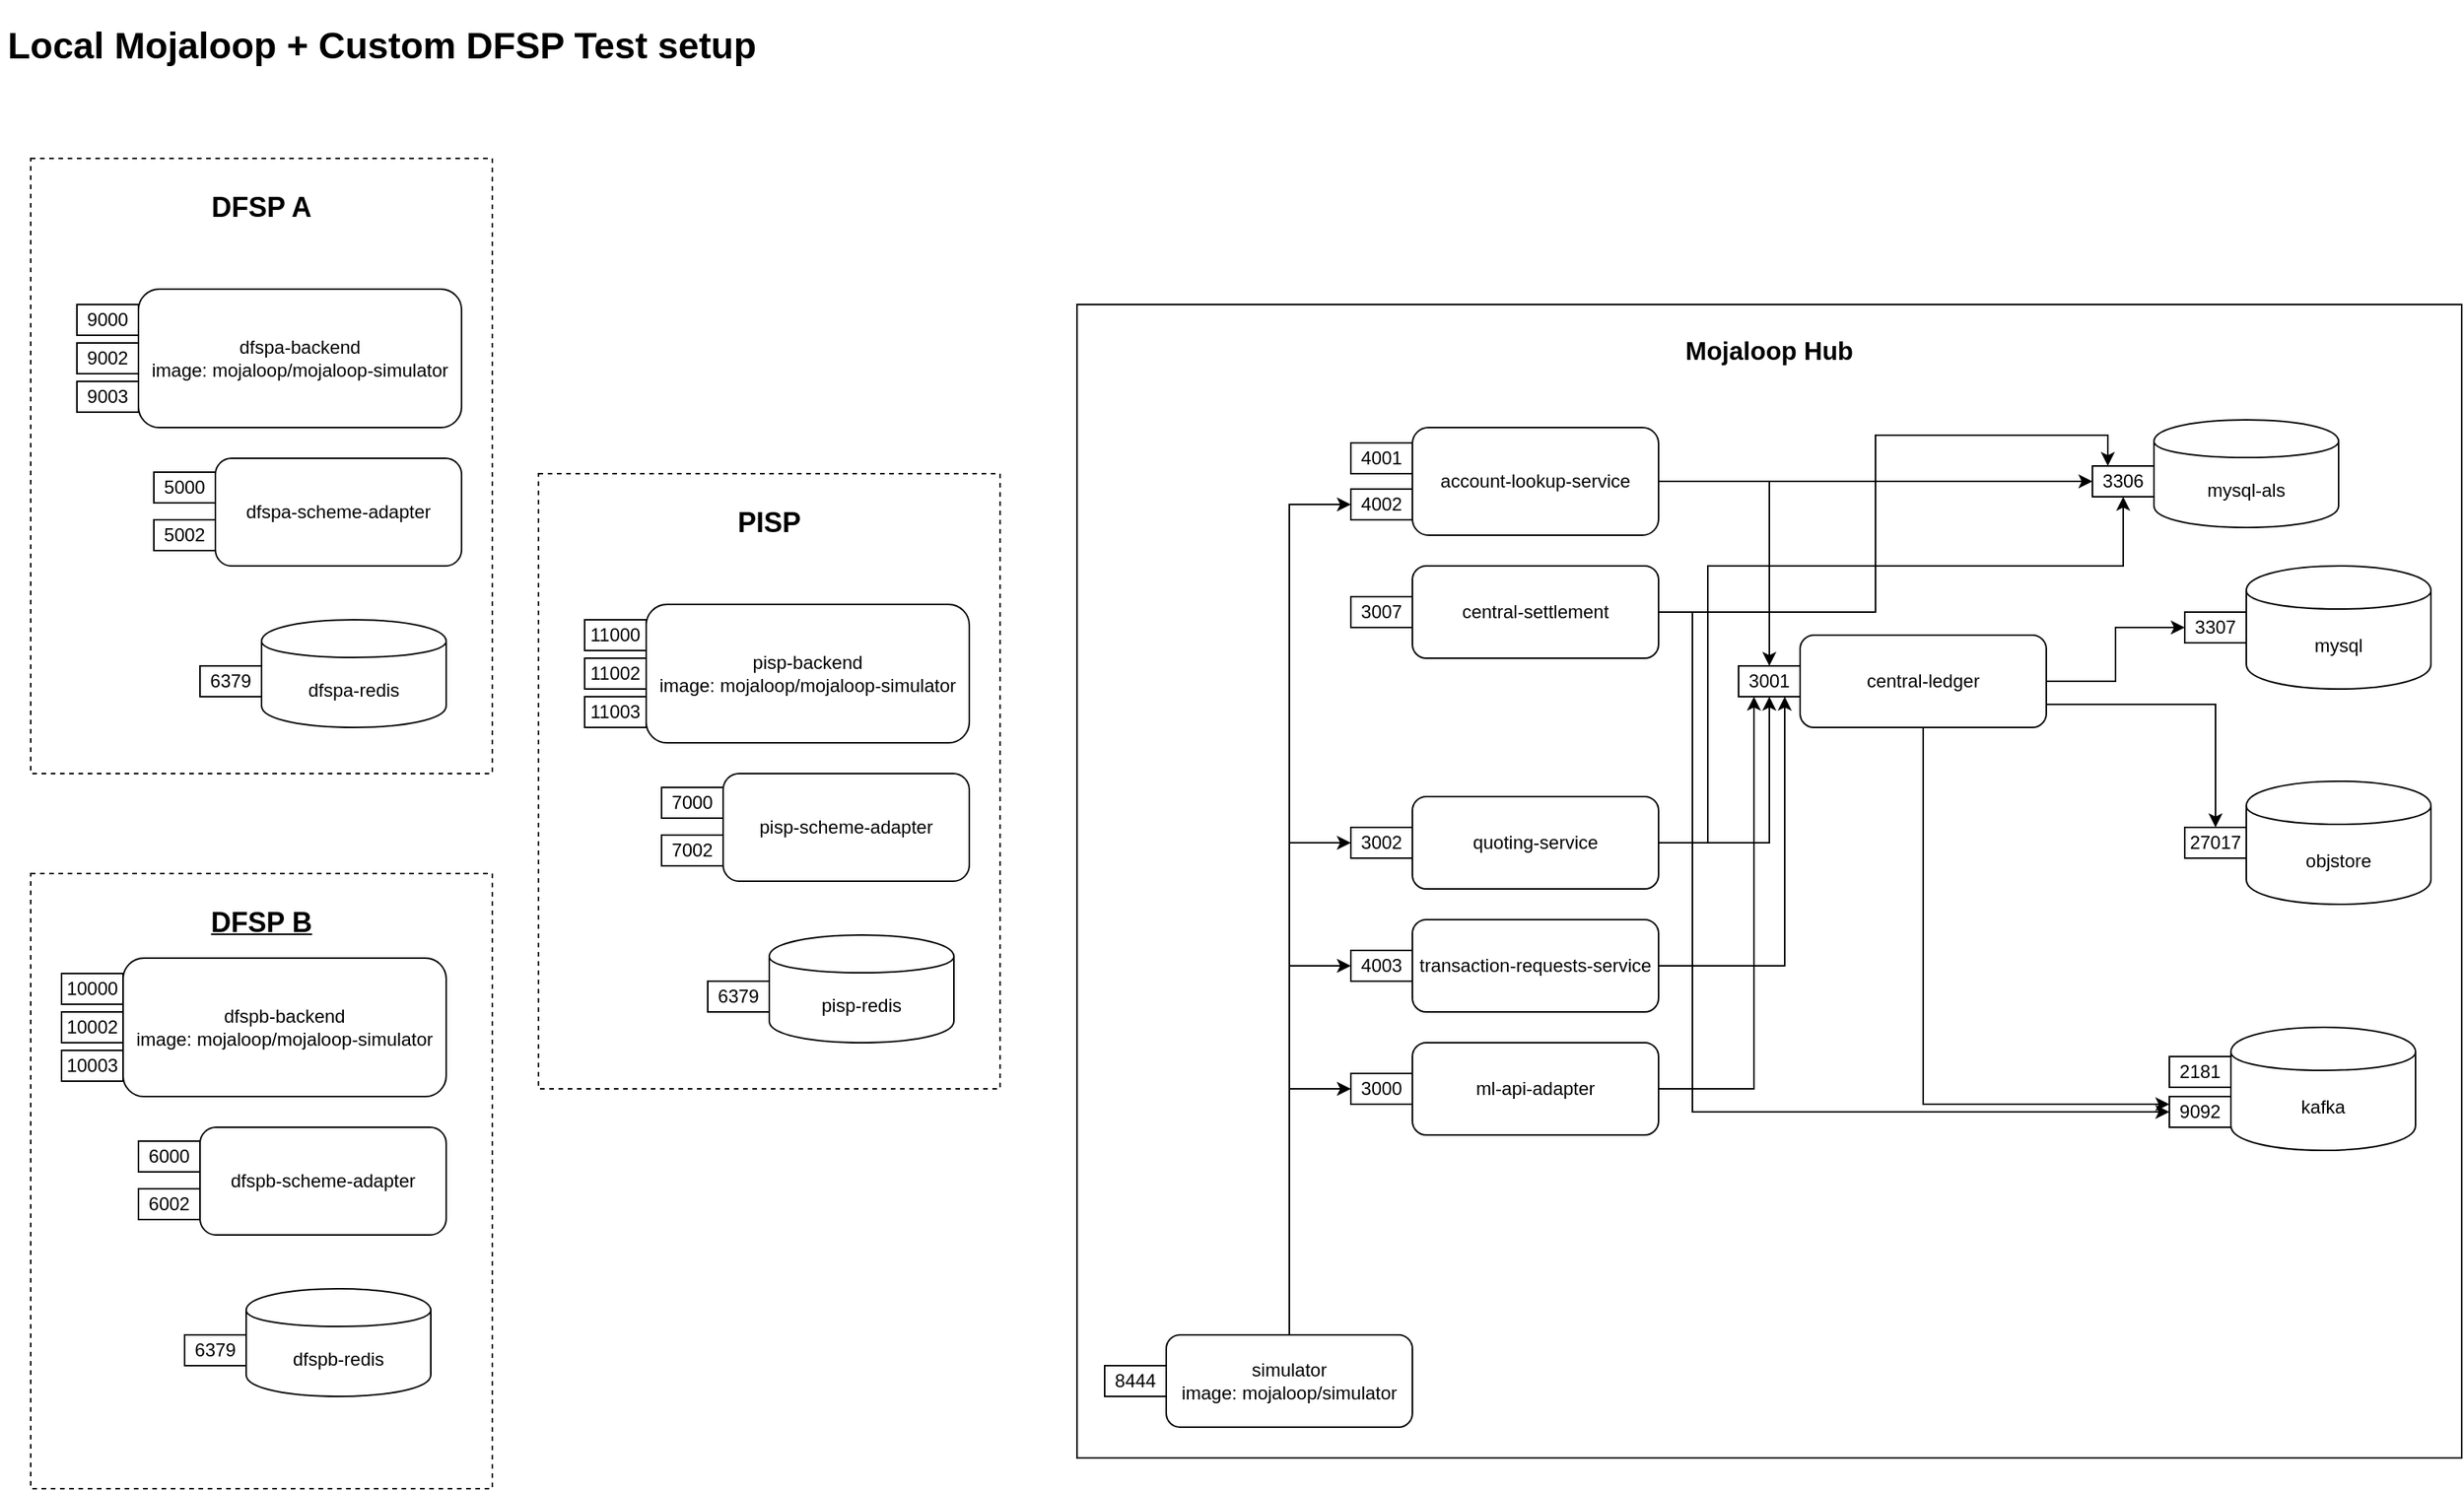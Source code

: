 <mxfile version="13.1.3">
    <diagram id="eKDzqhm_pTUGiahqyf1W" name="Page-1">
        <mxGraphModel dx="1392" dy="1585" grid="1" gridSize="10" guides="1" tooltips="1" connect="1" arrows="1" fold="1" page="0" pageScale="1" pageWidth="1654" pageHeight="1169" math="0" shadow="0">
            <root>
                <mxCell id="0"/>
                <mxCell id="1" parent="0"/>
                <mxCell id="2" value="&lt;h1&gt;&lt;span&gt;Local Mojaloop + Custom DFSP Test setup&lt;/span&gt;&lt;/h1&gt;" style="text;html=1;strokeColor=none;fillColor=none;spacing=5;spacingTop=-20;whiteSpace=wrap;overflow=hidden;rounded=0;" parent="1" vertex="1">
                    <mxGeometry x="40" y="42" width="580" height="40" as="geometry"/>
                </mxCell>
                <mxCell id="6" value="&lt;h2&gt;Mojaloop Hub&lt;/h2&gt;" style="rounded=0;whiteSpace=wrap;html=1;align=center;verticalAlign=top;fontSize=11;endArrow=classic;" parent="1" vertex="1">
                    <mxGeometry x="740" y="230" width="900" height="750" as="geometry"/>
                </mxCell>
                <mxCell id="32" value="" style="edgeStyle=orthogonalEdgeStyle;rounded=0;orthogonalLoop=1;jettySize=auto;html=1;entryX=0.5;entryY=0;entryDx=0;entryDy=0;exitX=1;exitY=0.5;exitDx=0;exitDy=0;" parent="1" source="7" target="20" edge="1">
                    <mxGeometry relative="1" as="geometry">
                        <mxPoint x="1080" y="345" as="targetPoint"/>
                    </mxGeometry>
                </mxCell>
                <mxCell id="28" value="" style="group" parent="1" vertex="1" connectable="0">
                    <mxGeometry x="1460" y="400" width="160" height="80" as="geometry"/>
                </mxCell>
                <mxCell id="24" value="mysql" style="shape=cylinder;whiteSpace=wrap;html=1;boundedLbl=1;backgroundOutline=1;rounded=0;align=center;" parent="28" vertex="1">
                    <mxGeometry x="40" width="120" height="80" as="geometry"/>
                </mxCell>
                <mxCell id="26" value="3307" style="rounded=0;whiteSpace=wrap;html=1;align=center;" parent="28" vertex="1">
                    <mxGeometry y="30" width="40" height="20" as="geometry"/>
                </mxCell>
                <mxCell id="33" value="" style="group" parent="1" vertex="1" connectable="0">
                    <mxGeometry x="918" y="310" width="200" height="70" as="geometry"/>
                </mxCell>
                <mxCell id="7" value="account-lookup-service" style="rounded=1;whiteSpace=wrap;html=1;align=center;" parent="33" vertex="1">
                    <mxGeometry x="40" width="160" height="70" as="geometry"/>
                </mxCell>
                <mxCell id="29" value="4001" style="rounded=0;whiteSpace=wrap;html=1;align=center;" parent="33" vertex="1">
                    <mxGeometry y="10" width="40" height="20" as="geometry"/>
                </mxCell>
                <mxCell id="30" value="4002" style="rounded=0;whiteSpace=wrap;html=1;align=center;" parent="33" vertex="1">
                    <mxGeometry y="40" width="40" height="20" as="geometry"/>
                </mxCell>
                <mxCell id="36" value="" style="edgeStyle=orthogonalEdgeStyle;rounded=0;orthogonalLoop=1;jettySize=auto;html=1;entryX=0;entryY=0.5;entryDx=0;entryDy=0;" parent="1" source="9" target="26" edge="1">
                    <mxGeometry relative="1" as="geometry">
                        <mxPoint x="1385" y="475" as="targetPoint"/>
                    </mxGeometry>
                </mxCell>
                <mxCell id="37" style="edgeStyle=orthogonalEdgeStyle;rounded=0;orthogonalLoop=1;jettySize=auto;html=1;entryX=0;entryY=0.5;entryDx=0;entryDy=0;" parent="1" source="7" target="34" edge="1">
                    <mxGeometry relative="1" as="geometry"/>
                </mxCell>
                <mxCell id="39" value="" style="group" parent="1" vertex="1" connectable="0">
                    <mxGeometry x="1400" y="305" width="160" height="70" as="geometry"/>
                </mxCell>
                <mxCell id="25" value="mysql-als" style="shape=cylinder;whiteSpace=wrap;html=1;boundedLbl=1;backgroundOutline=1;rounded=0;align=center;" parent="39" vertex="1">
                    <mxGeometry x="40" width="120" height="70" as="geometry"/>
                </mxCell>
                <mxCell id="34" value="3306" style="rounded=0;whiteSpace=wrap;html=1;align=center;" parent="39" vertex="1">
                    <mxGeometry y="30" width="40" height="20" as="geometry"/>
                </mxCell>
                <mxCell id="45" value="" style="group" parent="1" vertex="1" connectable="0">
                    <mxGeometry x="918" y="550" width="200" height="60" as="geometry"/>
                </mxCell>
                <mxCell id="48" value="" style="group" parent="45" vertex="1" connectable="0">
                    <mxGeometry width="200" height="60" as="geometry"/>
                </mxCell>
                <mxCell id="15" value="quoting-service" style="rounded=1;whiteSpace=wrap;html=1;align=center;" parent="48" vertex="1">
                    <mxGeometry x="40" width="160" height="60" as="geometry"/>
                </mxCell>
                <mxCell id="21" value="3002" style="rounded=0;whiteSpace=wrap;html=1;align=center;" parent="48" vertex="1">
                    <mxGeometry y="20" width="40" height="20" as="geometry"/>
                </mxCell>
                <mxCell id="47" value="" style="group" parent="1" vertex="1" connectable="0">
                    <mxGeometry x="918" y="710" width="200" height="60" as="geometry"/>
                </mxCell>
                <mxCell id="50" value="" style="group" parent="47" vertex="1" connectable="0">
                    <mxGeometry width="200" height="60" as="geometry"/>
                </mxCell>
                <mxCell id="8" value="ml-api-adapter" style="rounded=1;whiteSpace=wrap;html=1;align=center;" parent="50" vertex="1">
                    <mxGeometry x="40" width="160" height="60" as="geometry"/>
                </mxCell>
                <mxCell id="23" value="3000" style="rounded=0;whiteSpace=wrap;html=1;align=center;" parent="50" vertex="1">
                    <mxGeometry y="20" width="40" height="20" as="geometry"/>
                </mxCell>
                <mxCell id="49" value="" style="group" parent="1" vertex="1" connectable="0">
                    <mxGeometry x="918" y="630" width="200" height="60" as="geometry"/>
                </mxCell>
                <mxCell id="46" value="" style="group" parent="49" vertex="1" connectable="0">
                    <mxGeometry width="200" height="60" as="geometry"/>
                </mxCell>
                <mxCell id="17" value="transaction-requests-service" style="rounded=1;whiteSpace=wrap;html=1;align=center;" parent="46" vertex="1">
                    <mxGeometry x="40" width="160" height="60" as="geometry"/>
                </mxCell>
                <mxCell id="44" value="4003" style="rounded=0;whiteSpace=wrap;html=1;align=center;" parent="46" vertex="1">
                    <mxGeometry y="20" width="40" height="20" as="geometry"/>
                </mxCell>
                <mxCell id="51" value="" style="group" parent="1" vertex="1" connectable="0">
                    <mxGeometry x="918" y="400" width="200" height="60" as="geometry"/>
                </mxCell>
                <mxCell id="11" value="central-settlement" style="rounded=1;whiteSpace=wrap;html=1;align=center;" parent="51" vertex="1">
                    <mxGeometry x="40" width="160" height="60" as="geometry"/>
                </mxCell>
                <mxCell id="43" value="3007" style="rounded=0;whiteSpace=wrap;html=1;align=center;" parent="51" vertex="1">
                    <mxGeometry y="20" width="40" height="20" as="geometry"/>
                </mxCell>
                <mxCell id="55" value="" style="group;fontStyle=4" parent="1" vertex="1" connectable="0">
                    <mxGeometry x="758" y="900" width="200" height="60" as="geometry"/>
                </mxCell>
                <mxCell id="60" style="edgeStyle=orthogonalEdgeStyle;rounded=0;orthogonalLoop=1;jettySize=auto;html=1;entryX=0;entryY=0.5;entryDx=0;entryDy=0;" parent="1" source="57" target="21" edge="1">
                    <mxGeometry relative="1" as="geometry"/>
                </mxCell>
                <mxCell id="61" style="edgeStyle=orthogonalEdgeStyle;rounded=0;orthogonalLoop=1;jettySize=auto;html=1;entryX=0;entryY=0.5;entryDx=0;entryDy=0;" parent="1" source="57" target="30" edge="1">
                    <mxGeometry relative="1" as="geometry"/>
                </mxCell>
                <mxCell id="84" value="" style="group" parent="1" vertex="1" connectable="0">
                    <mxGeometry x="60" y="135" width="300" height="400" as="geometry"/>
                </mxCell>
                <mxCell id="3" value="&lt;h2&gt;DFSP A&lt;/h2&gt;" style="rounded=0;whiteSpace=wrap;html=1;verticalAlign=top;dashed=1;" parent="84" vertex="1">
                    <mxGeometry width="300" height="400" as="geometry"/>
                </mxCell>
                <mxCell id="67" value="" style="group" parent="84" vertex="1" connectable="0">
                    <mxGeometry x="110" y="300" width="160" height="70" as="geometry"/>
                </mxCell>
                <mxCell id="68" value="dfspa-redis" style="shape=cylinder;whiteSpace=wrap;html=1;boundedLbl=1;backgroundOutline=1;rounded=0;align=center;" parent="67" vertex="1">
                    <mxGeometry x="40" width="120" height="70" as="geometry"/>
                </mxCell>
                <mxCell id="69" value="6379" style="rounded=0;whiteSpace=wrap;html=1;align=center;" parent="67" vertex="1">
                    <mxGeometry y="30" width="40" height="20" as="geometry"/>
                </mxCell>
                <mxCell id="77" value="" style="group" parent="84" vertex="1" connectable="0">
                    <mxGeometry x="80" y="195" width="200" height="70" as="geometry"/>
                </mxCell>
                <mxCell id="72" value="dfspa-scheme-adapter" style="rounded=1;whiteSpace=wrap;html=1;align=center;fontStyle=0" parent="77" vertex="1">
                    <mxGeometry x="40" width="160" height="70" as="geometry"/>
                </mxCell>
                <mxCell id="73" value="5000" style="rounded=0;whiteSpace=wrap;html=1;align=center;" parent="77" vertex="1">
                    <mxGeometry y="9" width="40" height="20" as="geometry"/>
                </mxCell>
                <mxCell id="75" value="5002" style="rounded=0;whiteSpace=wrap;html=1;align=center;" parent="77" vertex="1">
                    <mxGeometry y="40" width="40" height="20" as="geometry"/>
                </mxCell>
                <mxCell id="80" value="dfspa-backend&lt;br&gt;image: mojaloop/mojaloop-simulator" style="rounded=1;whiteSpace=wrap;html=1;align=center;" parent="84" vertex="1">
                    <mxGeometry x="70" y="85" width="210" height="90" as="geometry"/>
                </mxCell>
                <mxCell id="81" value="9000" style="rounded=0;whiteSpace=wrap;html=1;align=center;" parent="84" vertex="1">
                    <mxGeometry x="30" y="95" width="40" height="20" as="geometry"/>
                </mxCell>
                <mxCell id="82" value="9002" style="rounded=0;whiteSpace=wrap;html=1;align=center;" parent="84" vertex="1">
                    <mxGeometry x="30" y="120" width="40" height="20" as="geometry"/>
                </mxCell>
                <mxCell id="83" value="9003" style="rounded=0;whiteSpace=wrap;html=1;align=center;" parent="84" vertex="1">
                    <mxGeometry x="30" y="145" width="40" height="20" as="geometry"/>
                </mxCell>
                <mxCell id="86" value="&lt;h2&gt;DFSP B&lt;/h2&gt;" style="rounded=0;whiteSpace=wrap;html=1;verticalAlign=top;dashed=1;fontStyle=4" parent="1" vertex="1">
                    <mxGeometry x="60" y="600" width="300" height="400" as="geometry"/>
                </mxCell>
                <mxCell id="87" value="" style="group" parent="1" vertex="1" connectable="0">
                    <mxGeometry x="160" y="870" width="160" height="70" as="geometry"/>
                </mxCell>
                <mxCell id="88" value="dfspb-redis" style="shape=cylinder;whiteSpace=wrap;html=1;boundedLbl=1;backgroundOutline=1;rounded=0;align=center;" parent="87" vertex="1">
                    <mxGeometry x="40" width="120" height="70" as="geometry"/>
                </mxCell>
                <mxCell id="89" value="6379" style="rounded=0;whiteSpace=wrap;html=1;align=center;" parent="87" vertex="1">
                    <mxGeometry y="30" width="40" height="20" as="geometry"/>
                </mxCell>
                <mxCell id="90" value="" style="group" parent="1" vertex="1" connectable="0">
                    <mxGeometry x="130" y="765" width="200" height="70" as="geometry"/>
                </mxCell>
                <mxCell id="91" value="dfspb-scheme-adapter" style="rounded=1;whiteSpace=wrap;html=1;align=center;fontStyle=0" parent="90" vertex="1">
                    <mxGeometry x="40" width="160" height="70" as="geometry"/>
                </mxCell>
                <mxCell id="92" value="6000" style="rounded=0;whiteSpace=wrap;html=1;align=center;" parent="90" vertex="1">
                    <mxGeometry y="9" width="40" height="20" as="geometry"/>
                </mxCell>
                <mxCell id="93" value="6002" style="rounded=0;whiteSpace=wrap;html=1;align=center;" parent="90" vertex="1">
                    <mxGeometry y="40" width="40" height="20" as="geometry"/>
                </mxCell>
                <mxCell id="94" value="dfspb-backend&lt;br&gt;image: mojaloop/mojaloop-simulator" style="rounded=1;whiteSpace=wrap;html=1;align=center;" parent="1" vertex="1">
                    <mxGeometry x="120" y="655" width="210" height="90" as="geometry"/>
                </mxCell>
                <mxCell id="95" value="10000" style="rounded=0;whiteSpace=wrap;html=1;align=center;" parent="1" vertex="1">
                    <mxGeometry x="80" y="665" width="40" height="20" as="geometry"/>
                </mxCell>
                <mxCell id="96" value="10002" style="rounded=0;whiteSpace=wrap;html=1;align=center;" parent="1" vertex="1">
                    <mxGeometry x="80" y="690" width="40" height="20" as="geometry"/>
                </mxCell>
                <mxCell id="97" value="10003" style="rounded=0;whiteSpace=wrap;html=1;align=center;" parent="1" vertex="1">
                    <mxGeometry x="80" y="715" width="40" height="20" as="geometry"/>
                </mxCell>
                <mxCell id="100" style="edgeStyle=orthogonalEdgeStyle;rounded=0;orthogonalLoop=1;jettySize=auto;html=1;entryX=0;entryY=0.5;entryDx=0;entryDy=0;" parent="1" source="57" target="23" edge="1">
                    <mxGeometry relative="1" as="geometry"/>
                </mxCell>
                <mxCell id="101" style="edgeStyle=orthogonalEdgeStyle;rounded=0;orthogonalLoop=1;jettySize=auto;html=1;entryX=0;entryY=0.5;entryDx=0;entryDy=0;" parent="1" source="57" target="44" edge="1">
                    <mxGeometry relative="1" as="geometry"/>
                </mxCell>
                <mxCell id="102" value="" style="group" parent="1" vertex="1" connectable="0">
                    <mxGeometry x="758" y="900" width="200" height="60" as="geometry"/>
                </mxCell>
                <mxCell id="57" value="simulator&lt;br&gt;image: mojaloop/simulator" style="rounded=1;whiteSpace=wrap;html=1;align=center;" parent="102" vertex="1">
                    <mxGeometry x="40" width="160" height="60" as="geometry"/>
                </mxCell>
                <mxCell id="58" value="8444" style="rounded=0;whiteSpace=wrap;html=1;align=center;" parent="102" vertex="1">
                    <mxGeometry y="20" width="40" height="20" as="geometry"/>
                </mxCell>
                <mxCell id="103" value="" style="group" parent="1" vertex="1" connectable="0">
                    <mxGeometry x="390" y="340" width="300" height="400" as="geometry"/>
                </mxCell>
                <mxCell id="104" value="&lt;h2&gt;PISP&lt;/h2&gt;" style="rounded=0;whiteSpace=wrap;html=1;verticalAlign=top;dashed=1;" parent="103" vertex="1">
                    <mxGeometry width="300" height="400" as="geometry"/>
                </mxCell>
                <mxCell id="105" value="" style="group" parent="103" vertex="1" connectable="0">
                    <mxGeometry x="110" y="300" width="160" height="70" as="geometry"/>
                </mxCell>
                <mxCell id="106" value="pisp-redis" style="shape=cylinder;whiteSpace=wrap;html=1;boundedLbl=1;backgroundOutline=1;rounded=0;align=center;" parent="105" vertex="1">
                    <mxGeometry x="40" width="120" height="70" as="geometry"/>
                </mxCell>
                <mxCell id="107" value="6379" style="rounded=0;whiteSpace=wrap;html=1;align=center;" parent="105" vertex="1">
                    <mxGeometry y="30" width="40" height="20" as="geometry"/>
                </mxCell>
                <mxCell id="108" value="" style="group" parent="103" vertex="1" connectable="0">
                    <mxGeometry x="80" y="195" width="200" height="70" as="geometry"/>
                </mxCell>
                <mxCell id="109" value="pisp-scheme-adapter" style="rounded=1;whiteSpace=wrap;html=1;align=center;fontStyle=0" parent="108" vertex="1">
                    <mxGeometry x="40" width="160" height="70" as="geometry"/>
                </mxCell>
                <mxCell id="110" value="7000" style="rounded=0;whiteSpace=wrap;html=1;align=center;" parent="108" vertex="1">
                    <mxGeometry y="9" width="40" height="20" as="geometry"/>
                </mxCell>
                <mxCell id="111" value="7002" style="rounded=0;whiteSpace=wrap;html=1;align=center;" parent="108" vertex="1">
                    <mxGeometry y="40" width="40" height="20" as="geometry"/>
                </mxCell>
                <mxCell id="112" value="pisp-backend&lt;br&gt;image: mojaloop/mojaloop-simulator" style="rounded=1;whiteSpace=wrap;html=1;align=center;" parent="103" vertex="1">
                    <mxGeometry x="70" y="85" width="210" height="90" as="geometry"/>
                </mxCell>
                <mxCell id="113" value="11000" style="rounded=0;whiteSpace=wrap;html=1;align=center;" parent="103" vertex="1">
                    <mxGeometry x="30" y="95" width="40" height="20" as="geometry"/>
                </mxCell>
                <mxCell id="114" value="11002" style="rounded=0;whiteSpace=wrap;html=1;align=center;" parent="103" vertex="1">
                    <mxGeometry x="30" y="120" width="40" height="20" as="geometry"/>
                </mxCell>
                <mxCell id="115" value="11003" style="rounded=0;whiteSpace=wrap;html=1;align=center;" parent="103" vertex="1">
                    <mxGeometry x="30" y="145" width="40" height="20" as="geometry"/>
                </mxCell>
                <mxCell id="119" style="edgeStyle=orthogonalEdgeStyle;rounded=0;orthogonalLoop=1;jettySize=auto;html=1;entryX=0.5;entryY=1;entryDx=0;entryDy=0;exitX=1;exitY=0.5;exitDx=0;exitDy=0;" parent="1" source="15" target="34" edge="1">
                    <mxGeometry relative="1" as="geometry">
                        <Array as="points">
                            <mxPoint x="1150" y="580"/>
                            <mxPoint x="1150" y="400"/>
                            <mxPoint x="1420" y="400"/>
                        </Array>
                    </mxGeometry>
                </mxCell>
                <mxCell id="120" style="edgeStyle=orthogonalEdgeStyle;rounded=0;orthogonalLoop=1;jettySize=auto;html=1;entryX=0.5;entryY=1;entryDx=0;entryDy=0;" parent="1" source="15" target="20" edge="1">
                    <mxGeometry relative="1" as="geometry"/>
                </mxCell>
                <mxCell id="121" style="edgeStyle=orthogonalEdgeStyle;rounded=0;orthogonalLoop=1;jettySize=auto;html=1;entryX=0.25;entryY=0;entryDx=0;entryDy=0;" parent="1" source="11" target="34" edge="1">
                    <mxGeometry relative="1" as="geometry"/>
                </mxCell>
                <mxCell id="123" style="edgeStyle=orthogonalEdgeStyle;rounded=0;orthogonalLoop=1;jettySize=auto;html=1" parent="1" source="9" edge="1">
                    <mxGeometry relative="1" as="geometry">
                        <Array as="points">
                            <mxPoint x="1290" y="750"/>
                        </Array>
                        <mxPoint x="1450" y="750" as="targetPoint"/>
                    </mxGeometry>
                </mxCell>
                <mxCell id="124" style="edgeStyle=orthogonalEdgeStyle;rounded=0;orthogonalLoop=1;jettySize=auto;html=1;entryX=0;entryY=0.5;entryDx=0;entryDy=0;" parent="1" source="11" target="41" edge="1">
                    <mxGeometry relative="1" as="geometry">
                        <Array as="points">
                            <mxPoint x="1140" y="430"/>
                            <mxPoint x="1140" y="755"/>
                        </Array>
                    </mxGeometry>
                </mxCell>
                <mxCell id="125" style="edgeStyle=orthogonalEdgeStyle;rounded=0;orthogonalLoop=1;jettySize=auto;html=1;entryX=0.25;entryY=1;entryDx=0;entryDy=0;" parent="1" source="8" target="20" edge="1">
                    <mxGeometry relative="1" as="geometry"/>
                </mxCell>
                <mxCell id="126" style="edgeStyle=orthogonalEdgeStyle;rounded=0;orthogonalLoop=1;jettySize=auto;html=1;entryX=0.75;entryY=1;entryDx=0;entryDy=0;" parent="1" source="17" target="20" edge="1">
                    <mxGeometry relative="1" as="geometry"/>
                </mxCell>
                <mxCell id="16" value="kafka" style="shape=cylinder;whiteSpace=wrap;html=1;boundedLbl=1;backgroundOutline=1;rounded=0;align=center;" parent="1" vertex="1">
                    <mxGeometry x="1490" y="700" width="120" height="80" as="geometry"/>
                </mxCell>
                <mxCell id="40" value="2181" style="rounded=0;whiteSpace=wrap;html=1;align=center;" parent="1" vertex="1">
                    <mxGeometry x="1450" y="719" width="40" height="20" as="geometry"/>
                </mxCell>
                <mxCell id="41" value="9092" style="rounded=0;whiteSpace=wrap;html=1;align=center;" parent="1" vertex="1">
                    <mxGeometry x="1450" y="745" width="40" height="20" as="geometry"/>
                </mxCell>
                <mxCell id="127" value="objstore" style="shape=cylinder;whiteSpace=wrap;html=1;boundedLbl=1;backgroundOutline=1;rounded=0;align=center;" parent="1" vertex="1">
                    <mxGeometry x="1500" y="540" width="120" height="80" as="geometry"/>
                </mxCell>
                <mxCell id="128" value="27017" style="rounded=0;whiteSpace=wrap;html=1;align=center;" parent="1" vertex="1">
                    <mxGeometry x="1460" y="570" width="40" height="20" as="geometry"/>
                </mxCell>
                <mxCell id="129" style="edgeStyle=orthogonalEdgeStyle;rounded=0;orthogonalLoop=1;jettySize=auto;html=1;entryX=0.5;entryY=0;entryDx=0;entryDy=0;exitX=1;exitY=0.75;exitDx=0;exitDy=0;" parent="1" source="9" target="128" edge="1">
                    <mxGeometry relative="1" as="geometry"/>
                </mxCell>
                <mxCell id="9" value="central-ledger" style="rounded=1;whiteSpace=wrap;html=1;align=center;" parent="1" vertex="1">
                    <mxGeometry x="1210" y="445" width="160" height="60" as="geometry"/>
                </mxCell>
                <mxCell id="20" value="3001" style="rounded=0;whiteSpace=wrap;html=1;align=center;" parent="1" vertex="1">
                    <mxGeometry x="1170" y="465" width="40" height="20" as="geometry"/>
                </mxCell>
            </root>
        </mxGraphModel>
    </diagram>
</mxfile>